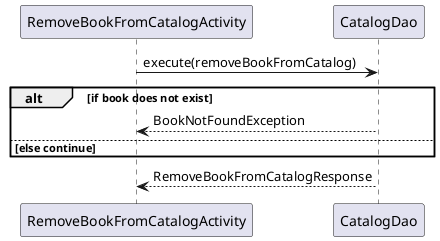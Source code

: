 PARTICIPANTS: use this file for creating the remove book from catalog diagram in mastery task 01

@startuml

participant RemoveBookFromCatalogActivity
participant CatalogDao

RemoveBookFromCatalogActivity -> CatalogDao : execute(removeBookFromCatalog)
alt if book does not exist
    CatalogDao --> RemoveBookFromCatalogActivity : BookNotFoundException
else else continue
end
CatalogDao --> RemoveBookFromCatalogActivity : RemoveBookFromCatalogResponse

@enduml